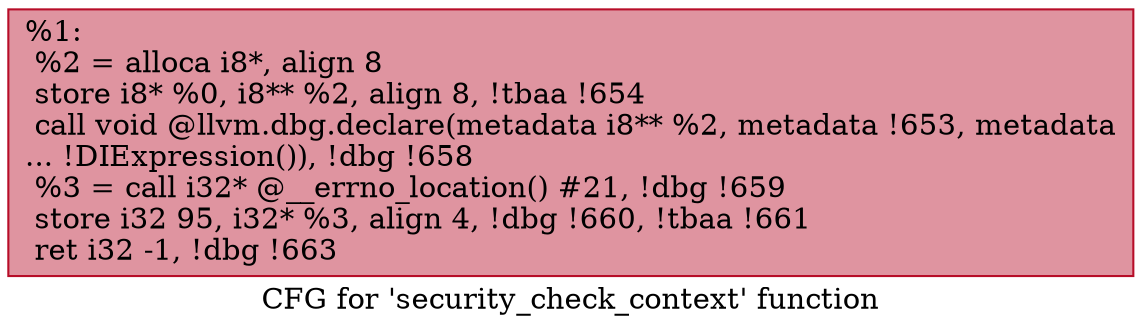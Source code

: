 digraph "CFG for 'security_check_context' function" {
	label="CFG for 'security_check_context' function";

	Node0x268e8c0 [shape=record,color="#b70d28ff", style=filled, fillcolor="#b70d2870",label="{%1:\l  %2 = alloca i8*, align 8\l  store i8* %0, i8** %2, align 8, !tbaa !654\l  call void @llvm.dbg.declare(metadata i8** %2, metadata !653, metadata\l... !DIExpression()), !dbg !658\l  %3 = call i32* @__errno_location() #21, !dbg !659\l  store i32 95, i32* %3, align 4, !dbg !660, !tbaa !661\l  ret i32 -1, !dbg !663\l}"];
}
